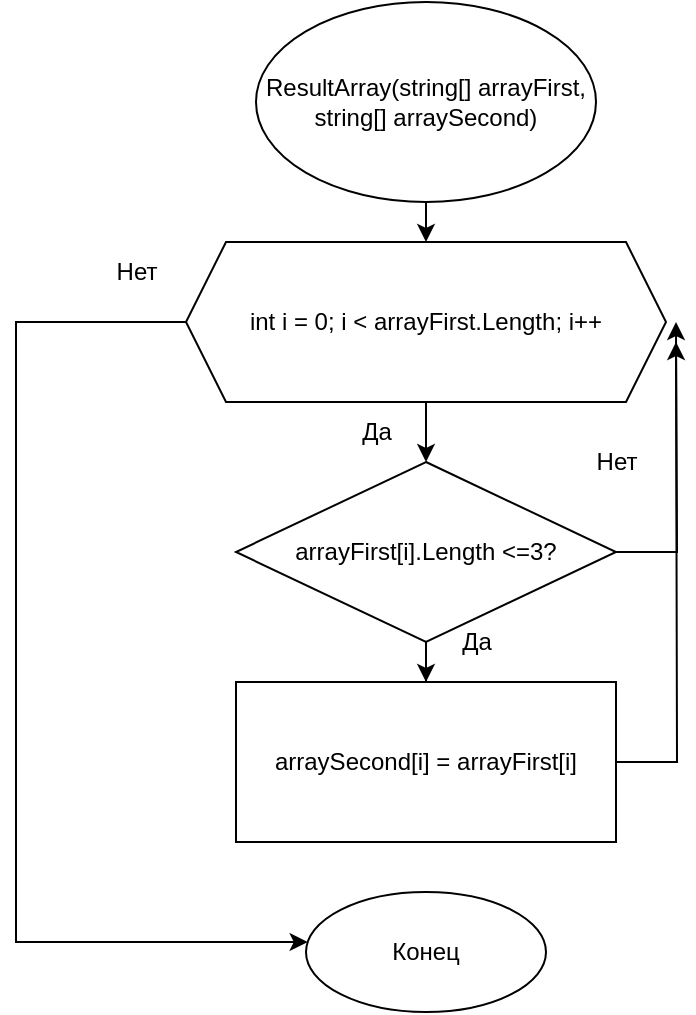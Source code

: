 <mxfile version="20.4.0" type="device"><diagram id="C5RBs43oDa-KdzZeNtuy" name="Page-1"><mxGraphModel dx="1038" dy="527" grid="1" gridSize="10" guides="1" tooltips="1" connect="1" arrows="1" fold="1" page="1" pageScale="1" pageWidth="827" pageHeight="1169" math="0" shadow="0"><root><mxCell id="WIyWlLk6GJQsqaUBKTNV-0"/><mxCell id="WIyWlLk6GJQsqaUBKTNV-1" parent="WIyWlLk6GJQsqaUBKTNV-0"/><mxCell id="gEwbB0M9fvHcYoGHgCkW-1" value="" style="edgeStyle=orthogonalEdgeStyle;rounded=0;orthogonalLoop=1;jettySize=auto;html=1;" parent="WIyWlLk6GJQsqaUBKTNV-1" source="8_6rnnYdsNy5EfXHM46t-0" edge="1"><mxGeometry relative="1" as="geometry"><mxPoint x="405" y="180" as="targetPoint"/></mxGeometry></mxCell><mxCell id="8_6rnnYdsNy5EfXHM46t-0" value="ResultArray(string[] arrayFirst, string[] arraySecond)" style="ellipse;whiteSpace=wrap;html=1;" parent="WIyWlLk6GJQsqaUBKTNV-1" vertex="1"><mxGeometry x="320" y="60" width="170" height="100" as="geometry"/></mxCell><mxCell id="gEwbB0M9fvHcYoGHgCkW-4" value="" style="edgeStyle=orthogonalEdgeStyle;rounded=0;orthogonalLoop=1;jettySize=auto;html=1;" parent="WIyWlLk6GJQsqaUBKTNV-1" source="gEwbB0M9fvHcYoGHgCkW-2" target="gEwbB0M9fvHcYoGHgCkW-3" edge="1"><mxGeometry relative="1" as="geometry"/></mxCell><mxCell id="gEwbB0M9fvHcYoGHgCkW-11" value="" style="edgeStyle=orthogonalEdgeStyle;rounded=0;orthogonalLoop=1;jettySize=auto;html=1;" parent="WIyWlLk6GJQsqaUBKTNV-1" source="gEwbB0M9fvHcYoGHgCkW-2" target="gEwbB0M9fvHcYoGHgCkW-10" edge="1"><mxGeometry relative="1" as="geometry"><Array as="points"><mxPoint x="200" y="220"/><mxPoint x="200" y="530"/></Array></mxGeometry></mxCell><mxCell id="gEwbB0M9fvHcYoGHgCkW-2" value="int i = 0; i &amp;lt; arrayFirst.Length; i++" style="shape=hexagon;perimeter=hexagonPerimeter2;whiteSpace=wrap;html=1;fixedSize=1;" parent="WIyWlLk6GJQsqaUBKTNV-1" vertex="1"><mxGeometry x="285" y="180" width="240" height="80" as="geometry"/></mxCell><mxCell id="gEwbB0M9fvHcYoGHgCkW-6" value="" style="edgeStyle=orthogonalEdgeStyle;rounded=0;orthogonalLoop=1;jettySize=auto;html=1;" parent="WIyWlLk6GJQsqaUBKTNV-1" source="gEwbB0M9fvHcYoGHgCkW-3" target="gEwbB0M9fvHcYoGHgCkW-5" edge="1"><mxGeometry relative="1" as="geometry"/></mxCell><mxCell id="_z1XltAF3VHCSqQsEByv-2" style="edgeStyle=orthogonalEdgeStyle;rounded=0;orthogonalLoop=1;jettySize=auto;html=1;exitX=1;exitY=0.5;exitDx=0;exitDy=0;" edge="1" parent="WIyWlLk6GJQsqaUBKTNV-1" source="gEwbB0M9fvHcYoGHgCkW-3"><mxGeometry relative="1" as="geometry"><mxPoint x="530" y="230" as="targetPoint"/></mxGeometry></mxCell><mxCell id="gEwbB0M9fvHcYoGHgCkW-3" value="arrayFirst[i].Length &amp;lt;=3?" style="rhombus;whiteSpace=wrap;html=1;" parent="WIyWlLk6GJQsqaUBKTNV-1" vertex="1"><mxGeometry x="310" y="290" width="190" height="90" as="geometry"/></mxCell><mxCell id="_z1XltAF3VHCSqQsEByv-1" style="edgeStyle=orthogonalEdgeStyle;rounded=0;orthogonalLoop=1;jettySize=auto;html=1;" edge="1" parent="WIyWlLk6GJQsqaUBKTNV-1" source="gEwbB0M9fvHcYoGHgCkW-5"><mxGeometry relative="1" as="geometry"><mxPoint x="530" y="220" as="targetPoint"/></mxGeometry></mxCell><mxCell id="gEwbB0M9fvHcYoGHgCkW-5" value="arraySecond[i] = arrayFirst[i]&lt;br&gt;" style="whiteSpace=wrap;html=1;" parent="WIyWlLk6GJQsqaUBKTNV-1" vertex="1"><mxGeometry x="310" y="400" width="190" height="80" as="geometry"/></mxCell><mxCell id="gEwbB0M9fvHcYoGHgCkW-10" value="Конец" style="ellipse;whiteSpace=wrap;html=1;" parent="WIyWlLk6GJQsqaUBKTNV-1" vertex="1"><mxGeometry x="345" y="505" width="120" height="60" as="geometry"/></mxCell><mxCell id="gEwbB0M9fvHcYoGHgCkW-13" value="Да" style="text;html=1;align=center;verticalAlign=middle;resizable=0;points=[];autosize=1;strokeColor=none;fillColor=none;" parent="WIyWlLk6GJQsqaUBKTNV-1" vertex="1"><mxGeometry x="410" y="365" width="40" height="30" as="geometry"/></mxCell><mxCell id="gEwbB0M9fvHcYoGHgCkW-14" value="Да" style="text;html=1;align=center;verticalAlign=middle;resizable=0;points=[];autosize=1;strokeColor=none;fillColor=none;" parent="WIyWlLk6GJQsqaUBKTNV-1" vertex="1"><mxGeometry x="360" y="260" width="40" height="30" as="geometry"/></mxCell><mxCell id="gEwbB0M9fvHcYoGHgCkW-15" value="Нет" style="text;html=1;align=center;verticalAlign=middle;resizable=0;points=[];autosize=1;strokeColor=none;fillColor=none;" parent="WIyWlLk6GJQsqaUBKTNV-1" vertex="1"><mxGeometry x="480" y="275" width="40" height="30" as="geometry"/></mxCell><mxCell id="gEwbB0M9fvHcYoGHgCkW-16" value="Нет" style="text;html=1;align=center;verticalAlign=middle;resizable=0;points=[];autosize=1;strokeColor=none;fillColor=none;" parent="WIyWlLk6GJQsqaUBKTNV-1" vertex="1"><mxGeometry x="240" y="180" width="40" height="30" as="geometry"/></mxCell></root></mxGraphModel></diagram></mxfile>